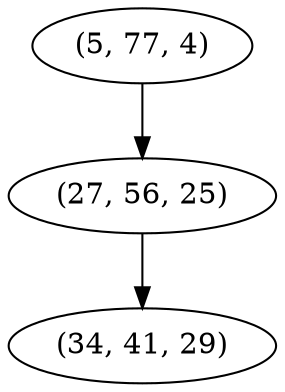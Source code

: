 digraph tree {
    "(5, 77, 4)";
    "(27, 56, 25)";
    "(34, 41, 29)";
    "(5, 77, 4)" -> "(27, 56, 25)";
    "(27, 56, 25)" -> "(34, 41, 29)";
}
